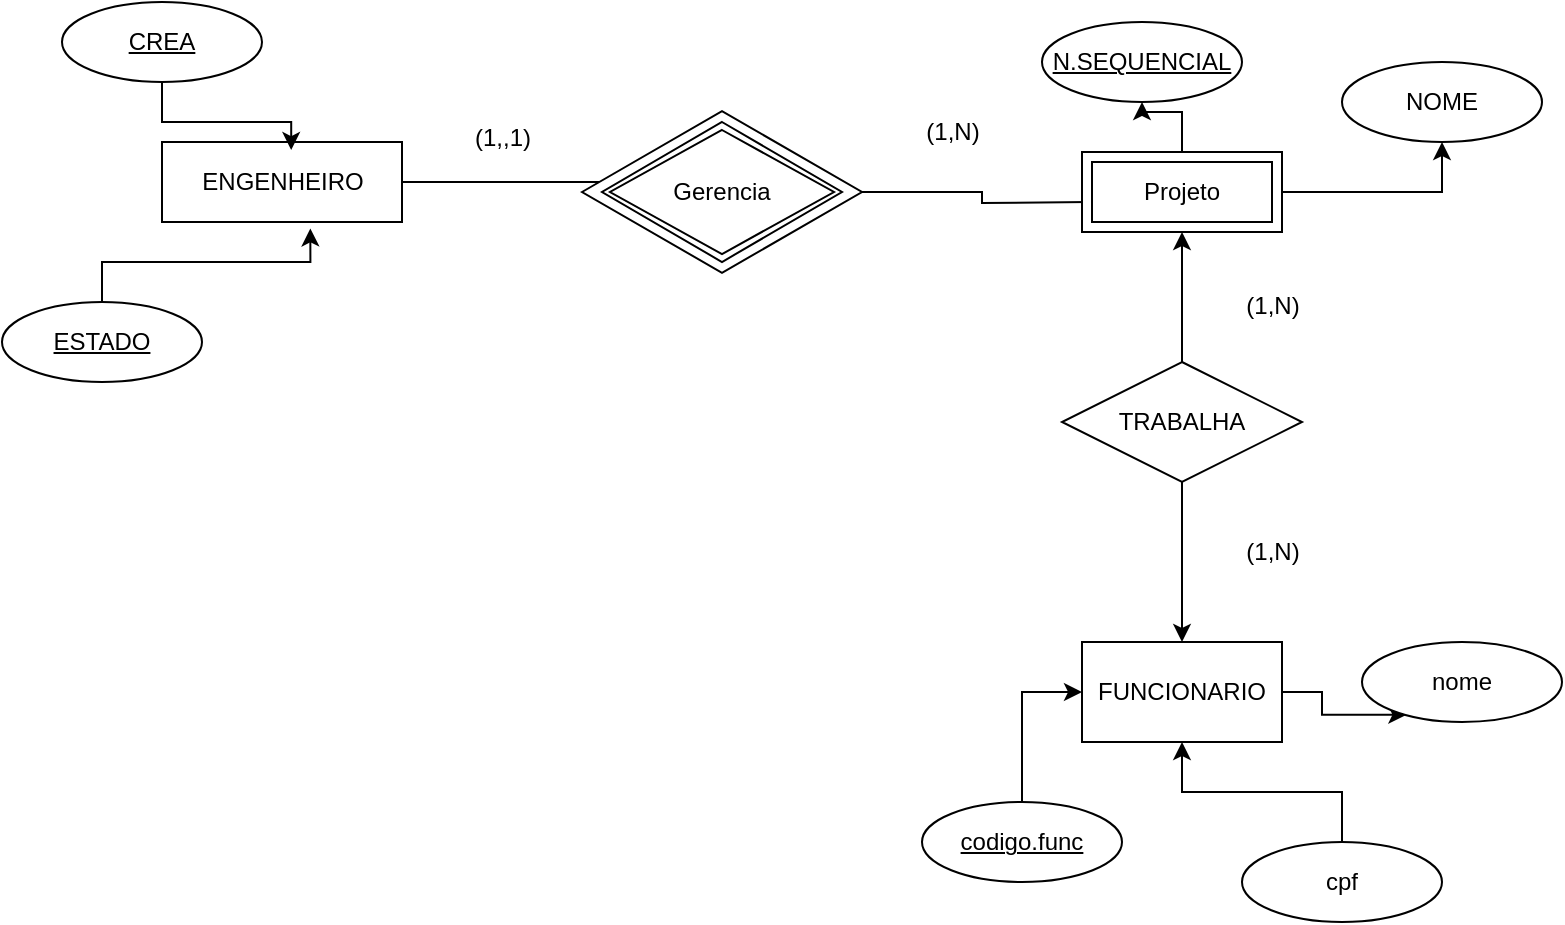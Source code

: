 <mxfile version="21.0.6" type="github">
  <diagram name="Página-1" id="SyAQez-dysnxJ3i33iEP">
    <mxGraphModel dx="1877" dy="1742" grid="1" gridSize="10" guides="1" tooltips="1" connect="1" arrows="1" fold="1" page="1" pageScale="1" pageWidth="827" pageHeight="1169" math="0" shadow="0">
      <root>
        <mxCell id="0" />
        <mxCell id="1" parent="0" />
        <mxCell id="jH8XSclE2KkbLYua1s-x-25" value="" style="edgeStyle=orthogonalEdgeStyle;rounded=0;orthogonalLoop=1;jettySize=auto;html=1;" edge="1" parent="1" source="jH8XSclE2KkbLYua1s-x-15" target="jH8XSclE2KkbLYua1s-x-23">
          <mxGeometry relative="1" as="geometry">
            <Array as="points">
              <mxPoint x="-510" y="60" />
              <mxPoint x="-510" y="60" />
            </Array>
          </mxGeometry>
        </mxCell>
        <mxCell id="jH8XSclE2KkbLYua1s-x-15" value="" style="verticalLabelPosition=bottom;verticalAlign=top;html=1;shape=mxgraph.basic.rect;fillColor2=none;strokeWidth=1;size=20;indent=5;" vertex="1" parent="1">
          <mxGeometry x="-700" y="40" width="120" height="40" as="geometry" />
        </mxCell>
        <mxCell id="jH8XSclE2KkbLYua1s-x-17" value="ENGENHEIRO&lt;br&gt;" style="text;html=1;align=center;verticalAlign=middle;resizable=0;points=[];autosize=1;strokeColor=none;fillColor=none;" vertex="1" parent="1">
          <mxGeometry x="-690" y="45" width="100" height="30" as="geometry" />
        </mxCell>
        <mxCell id="jH8XSclE2KkbLYua1s-x-42" style="edgeStyle=orthogonalEdgeStyle;rounded=0;orthogonalLoop=1;jettySize=auto;html=1;" edge="1" parent="1" source="jH8XSclE2KkbLYua1s-x-22">
          <mxGeometry relative="1" as="geometry">
            <mxPoint x="-230" y="70" as="targetPoint" />
          </mxGeometry>
        </mxCell>
        <mxCell id="jH8XSclE2KkbLYua1s-x-22" value="" style="html=1;whiteSpace=wrap;aspect=fixed;shape=isoRectangle;" vertex="1" parent="1">
          <mxGeometry x="-490" y="23" width="140" height="84" as="geometry" />
        </mxCell>
        <mxCell id="jH8XSclE2KkbLYua1s-x-23" value="GERENCIA&lt;br&gt;" style="text;html=1;align=center;verticalAlign=middle;resizable=0;points=[];autosize=1;strokeColor=none;fillColor=none;" vertex="1" parent="1">
          <mxGeometry x="-465" y="50" width="90" height="30" as="geometry" />
        </mxCell>
        <mxCell id="jH8XSclE2KkbLYua1s-x-27" value="(1,,1)" style="text;html=1;align=center;verticalAlign=middle;resizable=0;points=[];autosize=1;strokeColor=none;fillColor=none;" vertex="1" parent="1">
          <mxGeometry x="-555" y="23" width="50" height="30" as="geometry" />
        </mxCell>
        <mxCell id="jH8XSclE2KkbLYua1s-x-28" value="(1,N)" style="text;html=1;align=center;verticalAlign=middle;resizable=0;points=[];autosize=1;strokeColor=none;fillColor=none;" vertex="1" parent="1">
          <mxGeometry x="-330" y="20" width="50" height="30" as="geometry" />
        </mxCell>
        <mxCell id="jH8XSclE2KkbLYua1s-x-72" style="edgeStyle=orthogonalEdgeStyle;rounded=0;orthogonalLoop=1;jettySize=auto;html=1;entryX=0.222;entryY=0.91;entryDx=0;entryDy=0;entryPerimeter=0;fontFamily=Helvetica;fontSize=12;fontColor=default;" edge="1" parent="1" source="jH8XSclE2KkbLYua1s-x-31" target="jH8XSclE2KkbLYua1s-x-69">
          <mxGeometry relative="1" as="geometry" />
        </mxCell>
        <mxCell id="jH8XSclE2KkbLYua1s-x-31" value="FUNCIONARIO" style="whiteSpace=wrap;html=1;align=center;" vertex="1" parent="1">
          <mxGeometry x="-240" y="290" width="100" height="50" as="geometry" />
        </mxCell>
        <mxCell id="jH8XSclE2KkbLYua1s-x-48" value="" style="edgeStyle=orthogonalEdgeStyle;rounded=0;orthogonalLoop=1;jettySize=auto;html=1;" edge="1" parent="1" source="jH8XSclE2KkbLYua1s-x-32" target="jH8XSclE2KkbLYua1s-x-40">
          <mxGeometry relative="1" as="geometry" />
        </mxCell>
        <mxCell id="jH8XSclE2KkbLYua1s-x-49" value="" style="edgeStyle=orthogonalEdgeStyle;rounded=0;orthogonalLoop=1;jettySize=auto;html=1;" edge="1" parent="1" source="jH8XSclE2KkbLYua1s-x-32" target="jH8XSclE2KkbLYua1s-x-31">
          <mxGeometry relative="1" as="geometry" />
        </mxCell>
        <mxCell id="jH8XSclE2KkbLYua1s-x-32" value="TRABALHA" style="shape=rhombus;perimeter=rhombusPerimeter;whiteSpace=wrap;html=1;align=center;" vertex="1" parent="1">
          <mxGeometry x="-250" y="150" width="120" height="60" as="geometry" />
        </mxCell>
        <mxCell id="jH8XSclE2KkbLYua1s-x-53" value="" style="edgeStyle=orthogonalEdgeStyle;rounded=0;orthogonalLoop=1;jettySize=auto;html=1;" edge="1" parent="1" source="jH8XSclE2KkbLYua1s-x-40" target="jH8XSclE2KkbLYua1s-x-52">
          <mxGeometry relative="1" as="geometry" />
        </mxCell>
        <mxCell id="jH8XSclE2KkbLYua1s-x-55" value="" style="edgeStyle=orthogonalEdgeStyle;rounded=0;orthogonalLoop=1;jettySize=auto;html=1;" edge="1" parent="1" source="jH8XSclE2KkbLYua1s-x-40" target="jH8XSclE2KkbLYua1s-x-54">
          <mxGeometry relative="1" as="geometry" />
        </mxCell>
        <mxCell id="jH8XSclE2KkbLYua1s-x-40" value="PROJETO" style="whiteSpace=wrap;html=1;align=center;" vertex="1" parent="1">
          <mxGeometry x="-240" y="45" width="100" height="40" as="geometry" />
        </mxCell>
        <mxCell id="jH8XSclE2KkbLYua1s-x-50" value="(1,N)" style="text;html=1;align=center;verticalAlign=middle;resizable=0;points=[];autosize=1;strokeColor=none;fillColor=none;" vertex="1" parent="1">
          <mxGeometry x="-170" y="107" width="50" height="30" as="geometry" />
        </mxCell>
        <mxCell id="jH8XSclE2KkbLYua1s-x-51" value="(1,N)" style="text;html=1;align=center;verticalAlign=middle;resizable=0;points=[];autosize=1;strokeColor=none;fillColor=none;" vertex="1" parent="1">
          <mxGeometry x="-170" y="230" width="50" height="30" as="geometry" />
        </mxCell>
        <mxCell id="jH8XSclE2KkbLYua1s-x-52" value="N.SEQUENCIAL" style="ellipse;whiteSpace=wrap;html=1;align=center;fontStyle=4;" vertex="1" parent="1">
          <mxGeometry x="-260" y="-20" width="100" height="40" as="geometry" />
        </mxCell>
        <mxCell id="jH8XSclE2KkbLYua1s-x-54" value="NOME" style="ellipse;whiteSpace=wrap;html=1;align=center;" vertex="1" parent="1">
          <mxGeometry x="-110" width="100" height="40" as="geometry" />
        </mxCell>
        <mxCell id="jH8XSclE2KkbLYua1s-x-61" style="edgeStyle=orthogonalEdgeStyle;rounded=0;orthogonalLoop=1;jettySize=auto;html=1;entryX=0.546;entryY=-0.033;entryDx=0;entryDy=0;entryPerimeter=0;" edge="1" parent="1" source="jH8XSclE2KkbLYua1s-x-56" target="jH8XSclE2KkbLYua1s-x-17">
          <mxGeometry relative="1" as="geometry" />
        </mxCell>
        <mxCell id="jH8XSclE2KkbLYua1s-x-56" value="CREA" style="ellipse;whiteSpace=wrap;html=1;align=center;fontStyle=4;" vertex="1" parent="1">
          <mxGeometry x="-750" y="-30" width="100" height="40" as="geometry" />
        </mxCell>
        <mxCell id="jH8XSclE2KkbLYua1s-x-60" style="edgeStyle=orthogonalEdgeStyle;rounded=0;orthogonalLoop=1;jettySize=auto;html=1;entryX=0.618;entryY=1.08;entryDx=0;entryDy=0;entryPerimeter=0;" edge="1" parent="1" source="jH8XSclE2KkbLYua1s-x-58" target="jH8XSclE2KkbLYua1s-x-15">
          <mxGeometry relative="1" as="geometry" />
        </mxCell>
        <mxCell id="jH8XSclE2KkbLYua1s-x-58" value="ESTADO&lt;br&gt;" style="ellipse;whiteSpace=wrap;html=1;align=center;fontStyle=4;" vertex="1" parent="1">
          <mxGeometry x="-780" y="120" width="100" height="40" as="geometry" />
        </mxCell>
        <mxCell id="jH8XSclE2KkbLYua1s-x-64" value="Gerencia" style="shape=rhombus;double=1;perimeter=rhombusPerimeter;whiteSpace=wrap;html=1;align=center;strokeColor=default;fontFamily=Helvetica;fontSize=12;fontColor=default;fillColor=default;" vertex="1" parent="1">
          <mxGeometry x="-480" y="30" width="120" height="70" as="geometry" />
        </mxCell>
        <mxCell id="jH8XSclE2KkbLYua1s-x-65" value="Projeto" style="shape=ext;margin=3;double=1;whiteSpace=wrap;html=1;align=center;strokeColor=default;fontFamily=Helvetica;fontSize=12;fontColor=default;fillColor=default;" vertex="1" parent="1">
          <mxGeometry x="-240" y="45" width="100" height="40" as="geometry" />
        </mxCell>
        <mxCell id="jH8XSclE2KkbLYua1s-x-68" style="edgeStyle=orthogonalEdgeStyle;rounded=0;orthogonalLoop=1;jettySize=auto;html=1;entryX=0;entryY=0.5;entryDx=0;entryDy=0;fontFamily=Helvetica;fontSize=12;fontColor=default;" edge="1" parent="1" source="jH8XSclE2KkbLYua1s-x-67" target="jH8XSclE2KkbLYua1s-x-31">
          <mxGeometry relative="1" as="geometry" />
        </mxCell>
        <mxCell id="jH8XSclE2KkbLYua1s-x-67" value="codigo.func&lt;br&gt;" style="ellipse;whiteSpace=wrap;html=1;align=center;fontStyle=4;strokeColor=default;fontFamily=Helvetica;fontSize=12;fontColor=default;fillColor=default;" vertex="1" parent="1">
          <mxGeometry x="-320" y="370" width="100" height="40" as="geometry" />
        </mxCell>
        <mxCell id="jH8XSclE2KkbLYua1s-x-69" value="nome" style="ellipse;whiteSpace=wrap;html=1;align=center;strokeColor=default;fontFamily=Helvetica;fontSize=12;fontColor=default;fillColor=default;" vertex="1" parent="1">
          <mxGeometry x="-100" y="290" width="100" height="40" as="geometry" />
        </mxCell>
        <mxCell id="jH8XSclE2KkbLYua1s-x-71" style="edgeStyle=orthogonalEdgeStyle;rounded=0;orthogonalLoop=1;jettySize=auto;html=1;fontFamily=Helvetica;fontSize=12;fontColor=default;" edge="1" parent="1" source="jH8XSclE2KkbLYua1s-x-70" target="jH8XSclE2KkbLYua1s-x-31">
          <mxGeometry relative="1" as="geometry" />
        </mxCell>
        <mxCell id="jH8XSclE2KkbLYua1s-x-70" value="cpf&lt;br&gt;" style="ellipse;whiteSpace=wrap;html=1;align=center;strokeColor=default;fontFamily=Helvetica;fontSize=12;fontColor=default;fillColor=default;" vertex="1" parent="1">
          <mxGeometry x="-160" y="390" width="100" height="40" as="geometry" />
        </mxCell>
      </root>
    </mxGraphModel>
  </diagram>
</mxfile>
